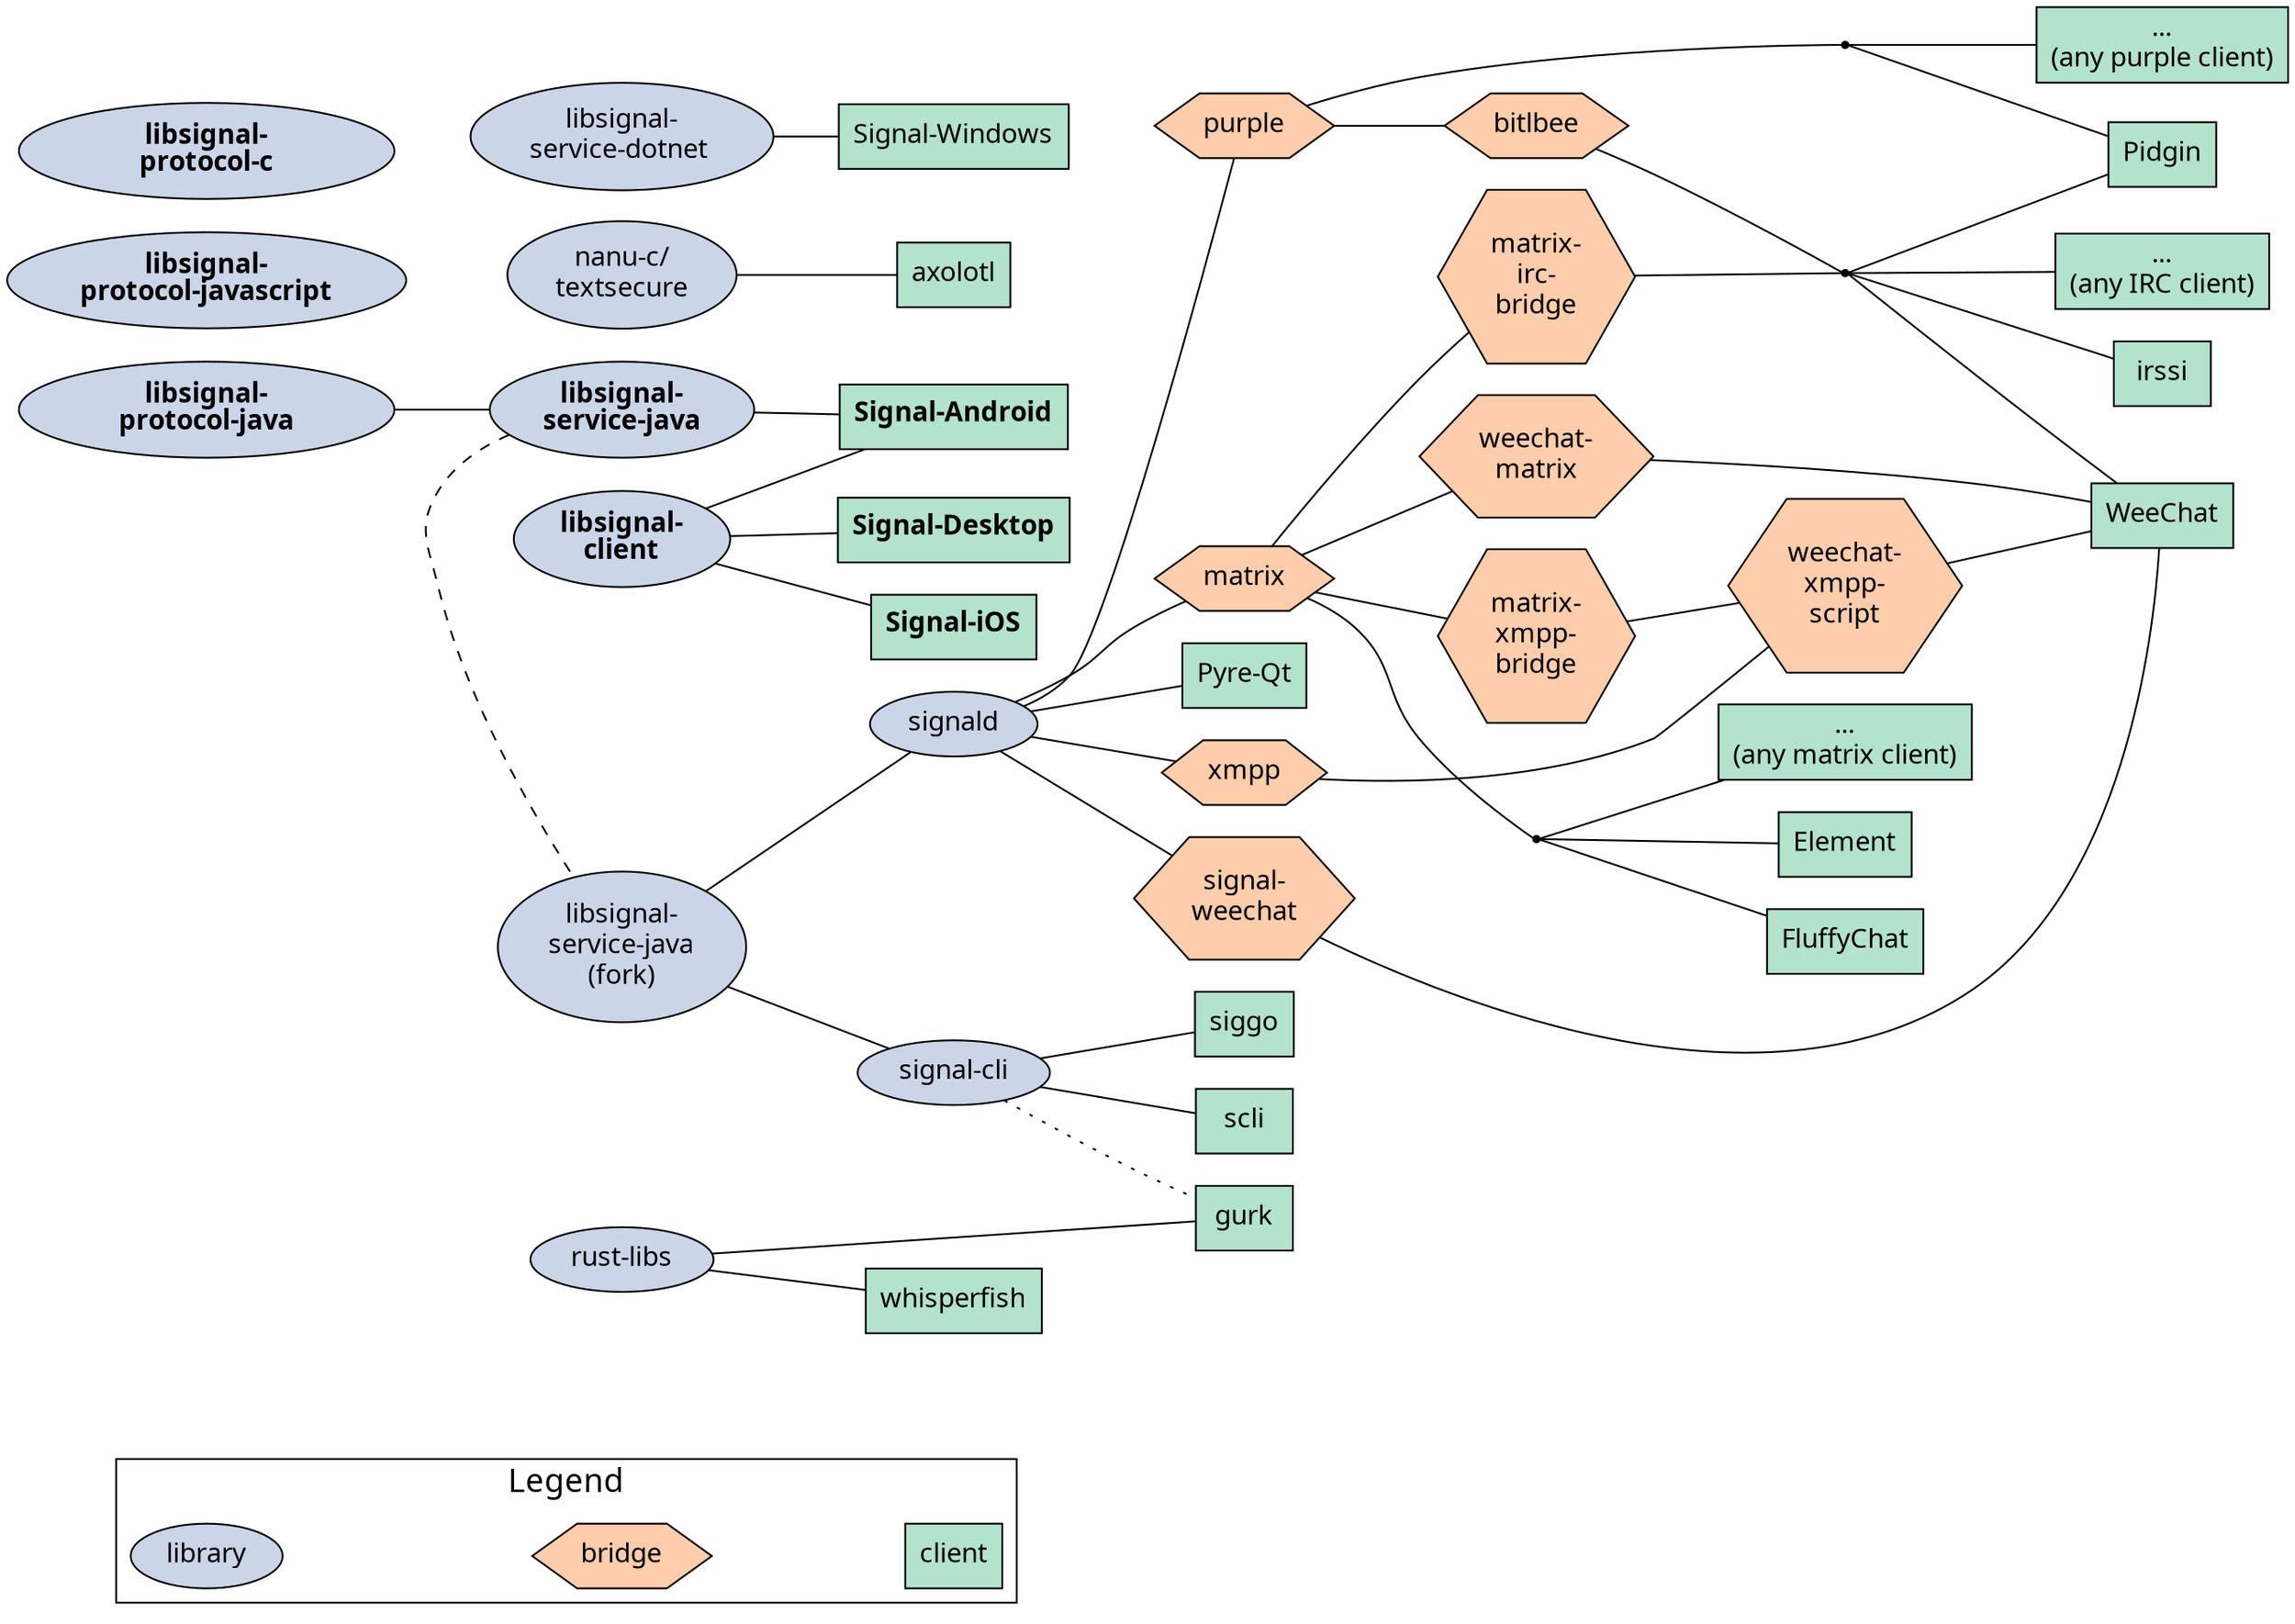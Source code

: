 
digraph signal_libs {
	graph [
		//label = "signal-libs"
		//labelloc = t
		//
		fontname = "sans-serif"
		fontsize = 18
		//fontnames = gd
		//
		rankdir = LR
		//
		//ranksep=0.65
		//nodesep=0.3
		//
		//bgcolor="transparent" // only relevant for bitmap outputs
	]

	edge [arrowhead=none]

	node [
		colorscheme="pastel23"
		style=filled
		fontname = "sans-serif"
		fontsize = 15
	]


	subgraph cluster_legend {
		graph [label="Legend"]
		edge [style=invis]

		//ranksep = equally
		//nodesep=0

		library [fillcolor=3] 
		bridge [fillcolor=2, shape="hexagon"]
		client [fillcolor=1, shape="box"]
		
		library -> bridge -> client  
	}

	subgraph cluster_invis {
		// This is just to add some space above the legend subgraph
		graph [style=invis]
		node [style=invis]
		edge [style=invis]
		a -> b -> c
	}


	subgraph libs {
		node [fillcolor=3] 
		
		subgraph official {
			//node [fontname="sans-serif bold"] 	// does not work for SVG 
			//node[label=<<B>\N</B>>]  // bold by default (for no-`label` nodes); no double quotes for HTML-like labels

			node [width=2.9]
			proto_java [label=<<B>libsignal-<BR/>protocol-java</B>>]
			proto_javascript [label=<<B>libsignal-<BR/>protocol-javascript</B>>]
			proto_c [label=<<B>libsignal-<BR/>protocol-c</B>>]

			node [width=""]
			serv_java [label=<<B>libsignal-<BR/>service-java</B>>]
			ls_client [label=<<B>libsignal-<BR/>client</B>>]
		}

		subgraph unofficial {
			serv_java_fork [label="libsignal-\nservice-java\n(fork)"]

			signal_cli [label="signal-cli"]
			signald 

			nanu_c [label="nanu-c/\ntextsecure"]
			rust_libs [label="rust-libs"]
			dotnet [label="libsignal-\nservice-dotnet "]
		}

		{rank=same
			serv_java
			serv_java_fork
			ls_client
			nanu_c
			rust_libs
			dotnet
		}

	}


	subgraph bridges {
		node [
			fillcolor=2
			shape=hexagon
		]

		purple
		matrix
		xmpp

		matrix_weechat [label="weechat-\nmatrix"]
		matrix_xmpp [label="matrix-\nxmpp-\nbridge"]
		matrix_irc [label="matrix-\nirc-\nbridge"]
		xmpp_weechat [label="weechat-\nxmpp-\nscript"]
		bitlbee

		signal_weechat [label="signal-\nweechat"]
	}


	subgraph clients {
		node [
			fillcolor=1
			shape=box
		] 

		subgraph official {
			signal_android [label=<<B>Signal-Android</B>>]
			signal_ios [label=<<B>Signal-iOS</B>>]
			signal_desktop [label=<<B>Signal-Desktop</B>>]
		}

		subgraph unofficial {
			scli
			siggo
			gurk
			axolotl
			Pyre_Qt [label="Pyre-Qt"]
			whisperfish
			windows [label="Signal-Windows"]
		}

		subgraph general_chat_progs {
			weechat [label="WeeChat"]
		}

		subgraph purple_clients {
			rank=same
			Pidgin
			purple_ellipsis [label="...\n(any purple client)"]
		}

		subgraph matrix_clients {
			Element
			FluffyChat
			matrix_ellipsis [label="...\n(any matrix client)"]
		}

		subgraph irc_clients {
			irssi
			irc_ellipsis [label="...\n(any IRC client)"]
		}
	}

	
	subgraph virtual {
		node [shape=point]
		purple_clients_virt
		matrix_clients_virt 
		irc_clients_virt 
	}


	// Connections
	proto_java -> serv_java 
	serv_java -> serv_java_fork [constraint=false, style=dashed]

	serv_java_fork -> signal_cli
	serv_java_fork -> signald

	serv_java -> signal_android

	ls_client -> signal_android
	ls_client -> signal_ios
	ls_client -> signal_desktop

	signal_cli -> scli
	signal_cli -> siggo
	signal_cli -> gurk [style="dotted"]

	signald -> Pyre_Qt

	signald -> purple
	purple -> purple_clients_virt
	purple_clients_virt -> Pidgin
	purple_clients_virt -> purple_ellipsis

	signald -> matrix
	matrix -> matrix_clients_virt
	matrix_clients_virt -> Element
	matrix_clients_virt -> FluffyChat
	matrix_clients_virt -> matrix_ellipsis
	matrix -> matrix_weechat -> weechat
	matrix -> matrix_xmpp -> xmpp_weechat 

	signald -> xmpp -> xmpp_weechat -> weechat

	signald -> signal_weechat -> weechat

	purple -> bitlbee -> irc_clients_virt
	matrix -> matrix_irc -> irc_clients_virt
	irc_clients_virt -> weechat
	irc_clients_virt -> Pidgin
	irc_clients_virt -> irssi
	irc_clients_virt -> irc_ellipsis

	nanu_c -> axolotl
	rust_libs -> gurk
	rust_libs -> whisperfish
	dotnet -> windows
}
